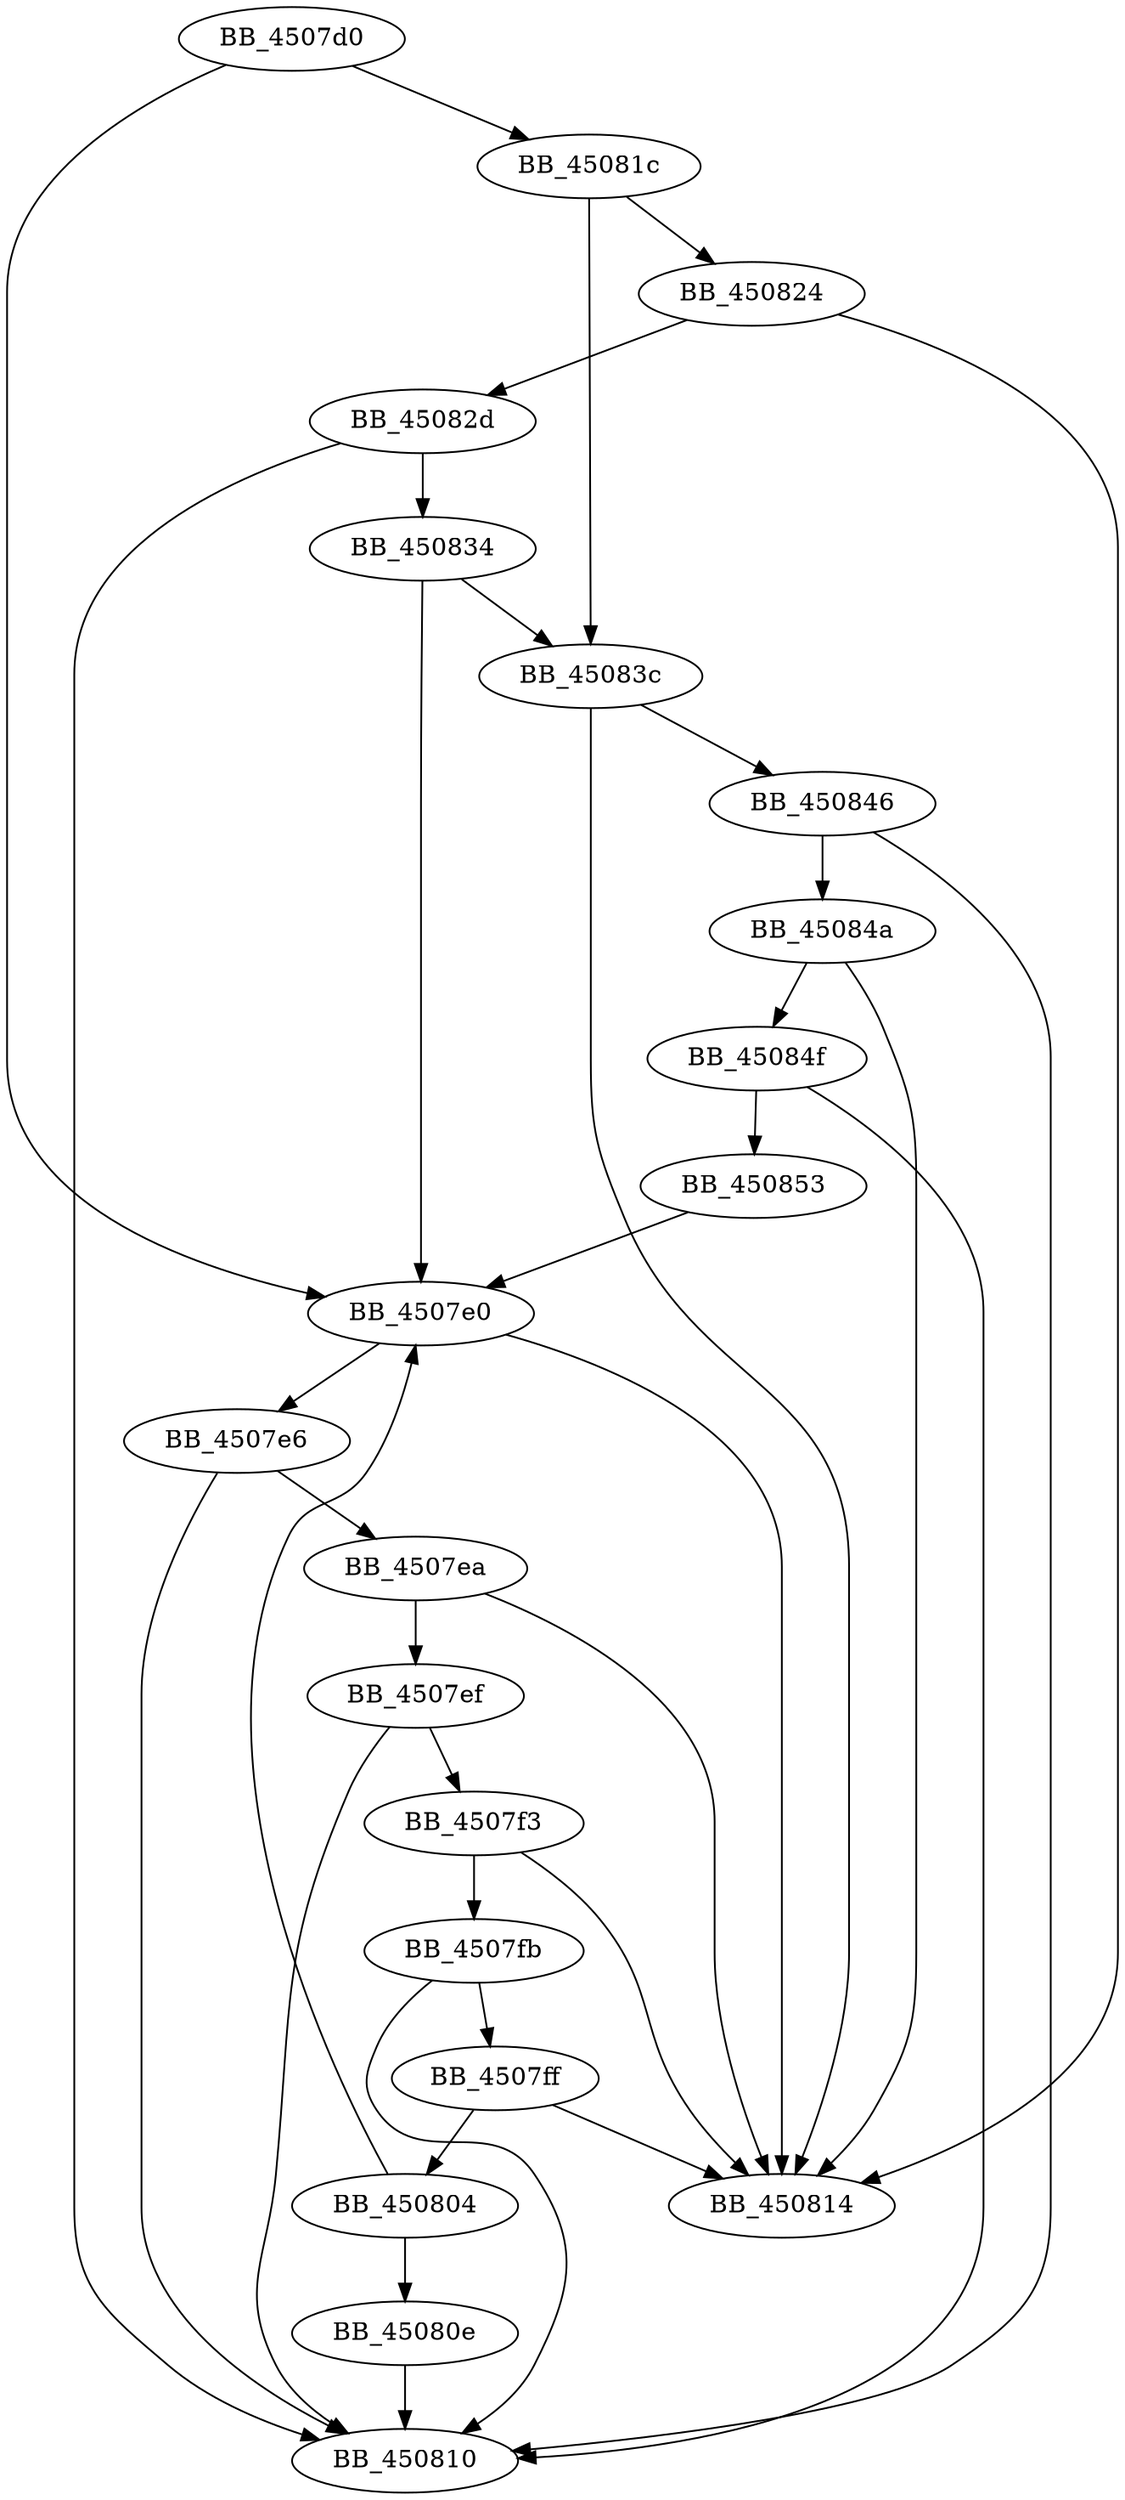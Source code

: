 DiGraph sub_4507D0{
BB_4507d0->BB_4507e0
BB_4507d0->BB_45081c
BB_4507e0->BB_4507e6
BB_4507e0->BB_450814
BB_4507e6->BB_4507ea
BB_4507e6->BB_450810
BB_4507ea->BB_4507ef
BB_4507ea->BB_450814
BB_4507ef->BB_4507f3
BB_4507ef->BB_450810
BB_4507f3->BB_4507fb
BB_4507f3->BB_450814
BB_4507fb->BB_4507ff
BB_4507fb->BB_450810
BB_4507ff->BB_450804
BB_4507ff->BB_450814
BB_450804->BB_4507e0
BB_450804->BB_45080e
BB_45080e->BB_450810
BB_45081c->BB_450824
BB_45081c->BB_45083c
BB_450824->BB_450814
BB_450824->BB_45082d
BB_45082d->BB_450810
BB_45082d->BB_450834
BB_450834->BB_4507e0
BB_450834->BB_45083c
BB_45083c->BB_450814
BB_45083c->BB_450846
BB_450846->BB_450810
BB_450846->BB_45084a
BB_45084a->BB_450814
BB_45084a->BB_45084f
BB_45084f->BB_450810
BB_45084f->BB_450853
BB_450853->BB_4507e0
}
